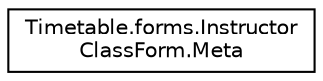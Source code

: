 digraph "Graphical Class Hierarchy"
{
  edge [fontname="Helvetica",fontsize="10",labelfontname="Helvetica",labelfontsize="10"];
  node [fontname="Helvetica",fontsize="10",shape=record];
  rankdir="LR";
  Node0 [label="Timetable.forms.Instructor\lClassForm.Meta",height=0.2,width=0.4,color="black", fillcolor="white", style="filled",URL="$classTimetable_1_1forms_1_1InstructorClassForm_1_1Meta.html"];
}
